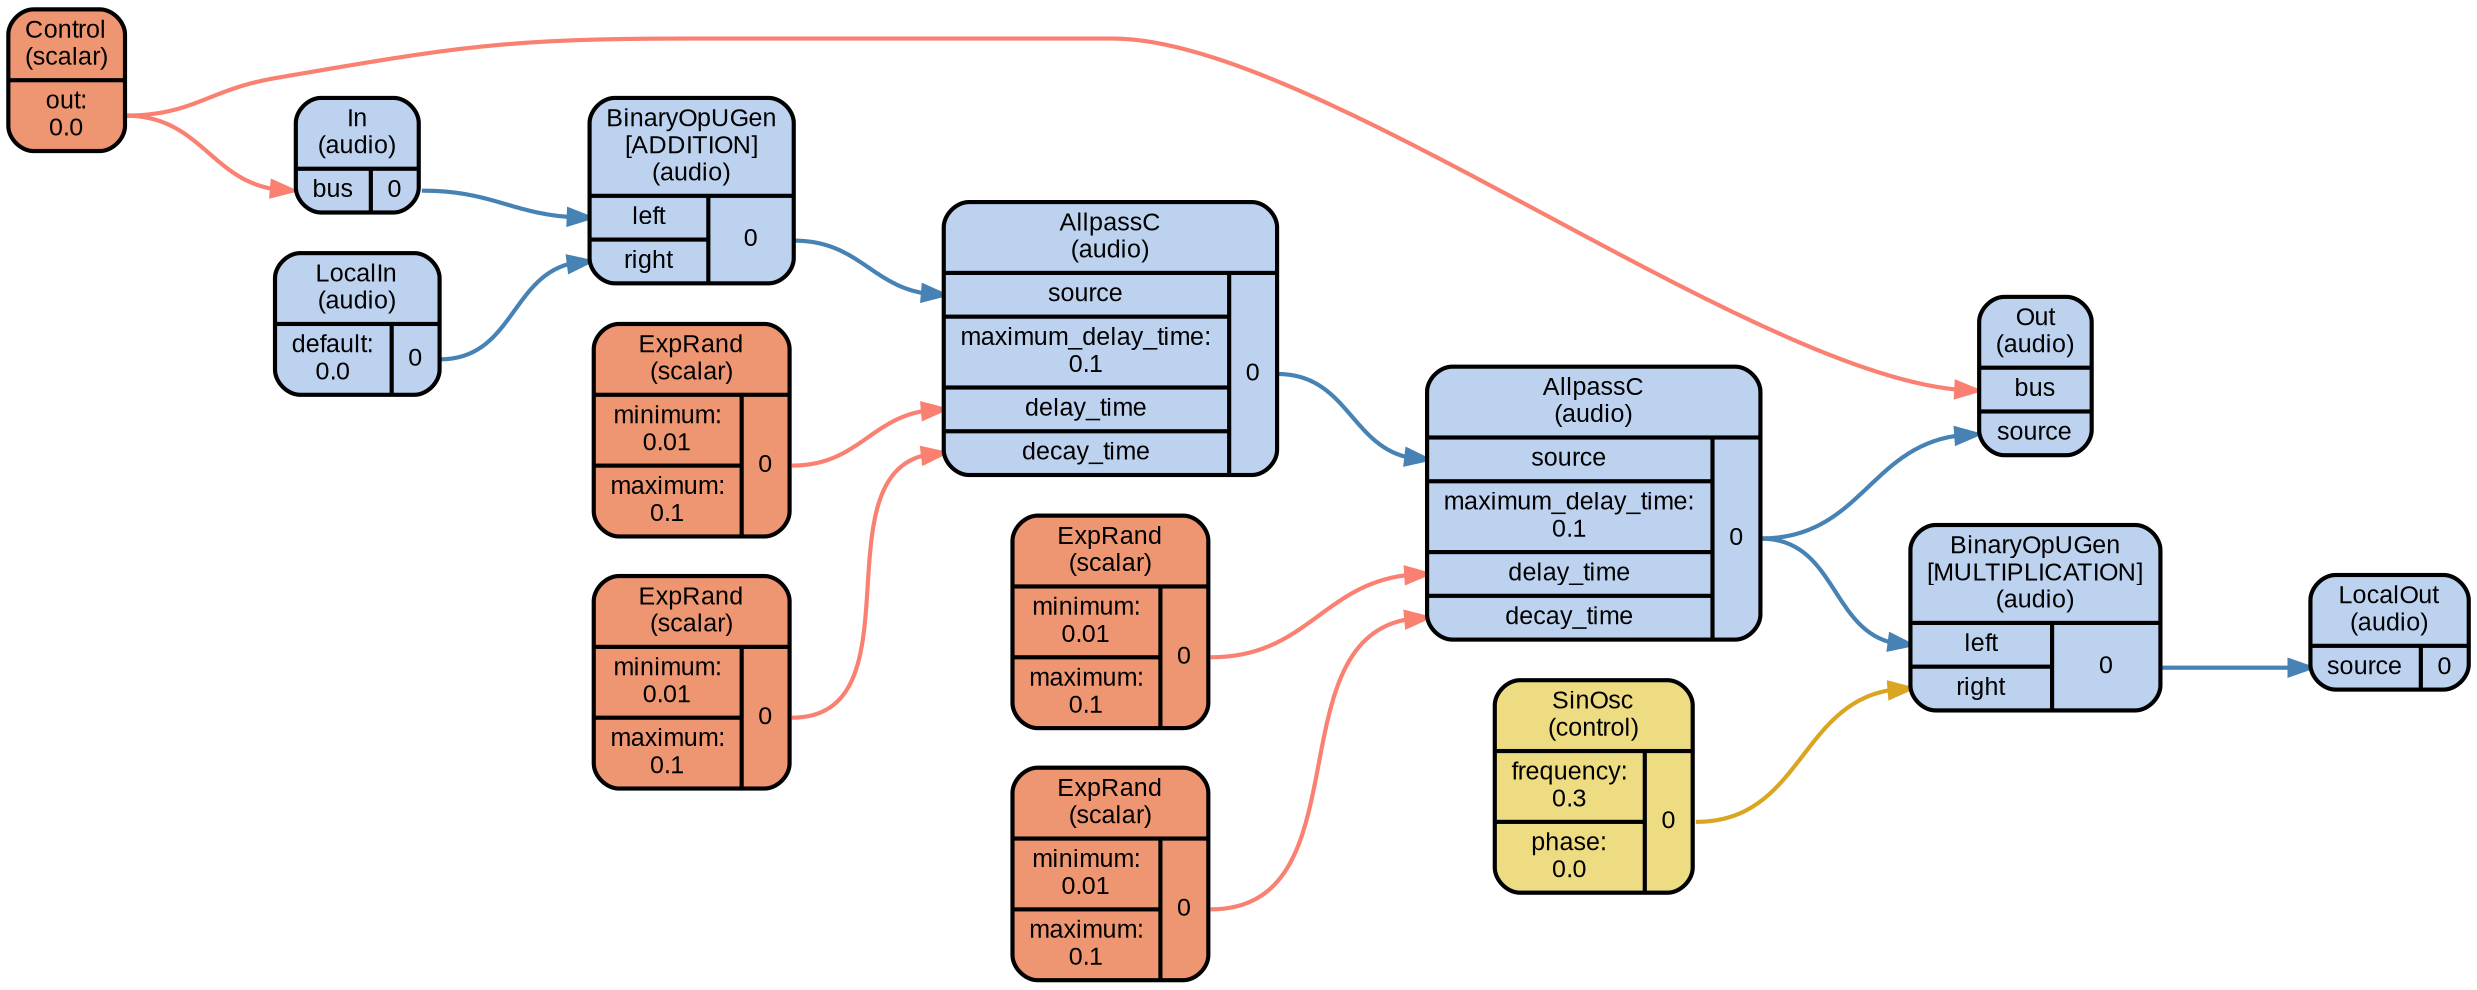 digraph synthdef_e8a51cf53dfa55e0add56de9d2c441f5 {
    graph [bgcolor=transparent,
        color=lightslategrey,
        dpi=72,
        fontname=Arial,
        outputorder=edgesfirst,
        overlap=prism,
        penwidth=2,
        rankdir=LR,
        ranksep=1,
        splines=spline,
        style="dotted, rounded"];
    node [fontname=Arial,
        fontsize=12,
        penwidth=2,
        shape=Mrecord,
        style="filled, rounded"];
    edge [penwidth=2];
    ugen_0 [fillcolor=lightsalmon2,
        label="<f_0> Control\n(scalar) | { { <f_1_0_0> out:\n0.0 } }"];
    ugen_1 [fillcolor=lightsteelblue2,
        label="<f_0> In\n(audio) | { { <f_1_0_0> bus } | { <f_1_1_0> 0 } }"];
    ugen_10 [fillcolor=lightsteelblue2,
        label="<f_0> Out\n(audio) | { { <f_1_0_0> bus | <f_1_0_1> source } }"];
    ugen_11 [fillcolor=lightgoldenrod2,
        label="<f_0> SinOsc\n(control) | { { <f_1_0_0> frequency:\n0.3 | <f_1_0_1> phase:\n0.0 } | { <f_1_1_0> 0 } }"];
    ugen_12 [fillcolor=lightsteelblue2,
        label="<f_0> BinaryOpUGen\n[MULTIPLICATION]\n(audio) | { { <f_1_0_0> left | <f_1_0_1> right } | { <f_1_1_0> 0 } }"];
    ugen_13 [fillcolor=lightsteelblue2,
        label="<f_0> LocalOut\n(audio) | { { <f_1_0_0> source } | { <f_1_1_0> 0 } }"];
    ugen_2 [fillcolor=lightsteelblue2,
        label="<f_0> LocalIn\n(audio) | { { <f_1_0_0> default:\n0.0 } | { <f_1_1_0> 0 } }"];
    ugen_3 [fillcolor=lightsteelblue2,
        label="<f_0> BinaryOpUGen\n[ADDITION]\n(audio) | { { <f_1_0_0> left | <f_1_0_1> right } | { <f_1_1_0> 0 } }"];
    ugen_4 [fillcolor=lightsalmon2,
        label="<f_0> ExpRand\n(scalar) | { { <f_1_0_0> minimum:\n0.01 | <f_1_0_1> maximum:\n0.1 } | { <f_1_1_0> 0 } }"];
    ugen_5 [fillcolor=lightsalmon2,
        label="<f_0> ExpRand\n(scalar) | { { <f_1_0_0> minimum:\n0.01 | <f_1_0_1> maximum:\n0.1 } | { <f_1_1_0> 0 } }"];
    ugen_6 [fillcolor=lightsteelblue2,
        label="<f_0> AllpassC\n(audio) | { { <f_1_0_0> source | <f_1_0_1> maximum_delay_time:\n0.1 | <f_1_0_2> delay_time | <f_1_0_3> decay_time } | { <f_1_1_0> 0 } }"];
    ugen_7 [fillcolor=lightsalmon2,
        label="<f_0> ExpRand\n(scalar) | { { <f_1_0_0> minimum:\n0.01 | <f_1_0_1> maximum:\n0.1 } | { <f_1_1_0> 0 } }"];
    ugen_8 [fillcolor=lightsalmon2,
        label="<f_0> ExpRand\n(scalar) | { { <f_1_0_0> minimum:\n0.01 | <f_1_0_1> maximum:\n0.1 } | { <f_1_1_0> 0 } }"];
    ugen_9 [fillcolor=lightsteelblue2,
        label="<f_0> AllpassC\n(audio) | { { <f_1_0_0> source | <f_1_0_1> maximum_delay_time:\n0.1 | <f_1_0_2> delay_time | <f_1_0_3> decay_time } | { <f_1_1_0> 0 } }"];
    ugen_0:f_1_0_0:e -> ugen_1:f_1_0_0:w [color=salmon];
    ugen_0:f_1_0_0:e -> ugen_10:f_1_0_0:w [color=salmon];
    ugen_1:f_1_1_0:e -> ugen_3:f_1_0_0:w [color=steelblue];
    ugen_11:f_1_1_0:e -> ugen_12:f_1_0_1:w [color=goldenrod];
    ugen_12:f_1_1_0:e -> ugen_13:f_1_0_0:w [color=steelblue];
    ugen_2:f_1_1_0:e -> ugen_3:f_1_0_1:w [color=steelblue];
    ugen_3:f_1_1_0:e -> ugen_6:f_1_0_0:w [color=steelblue];
    ugen_4:f_1_1_0:e -> ugen_6:f_1_0_3:w [color=salmon];
    ugen_5:f_1_1_0:e -> ugen_6:f_1_0_2:w [color=salmon];
    ugen_6:f_1_1_0:e -> ugen_9:f_1_0_0:w [color=steelblue];
    ugen_7:f_1_1_0:e -> ugen_9:f_1_0_3:w [color=salmon];
    ugen_8:f_1_1_0:e -> ugen_9:f_1_0_2:w [color=salmon];
    ugen_9:f_1_1_0:e -> ugen_10:f_1_0_1:w [color=steelblue];
    ugen_9:f_1_1_0:e -> ugen_12:f_1_0_0:w [color=steelblue];
}